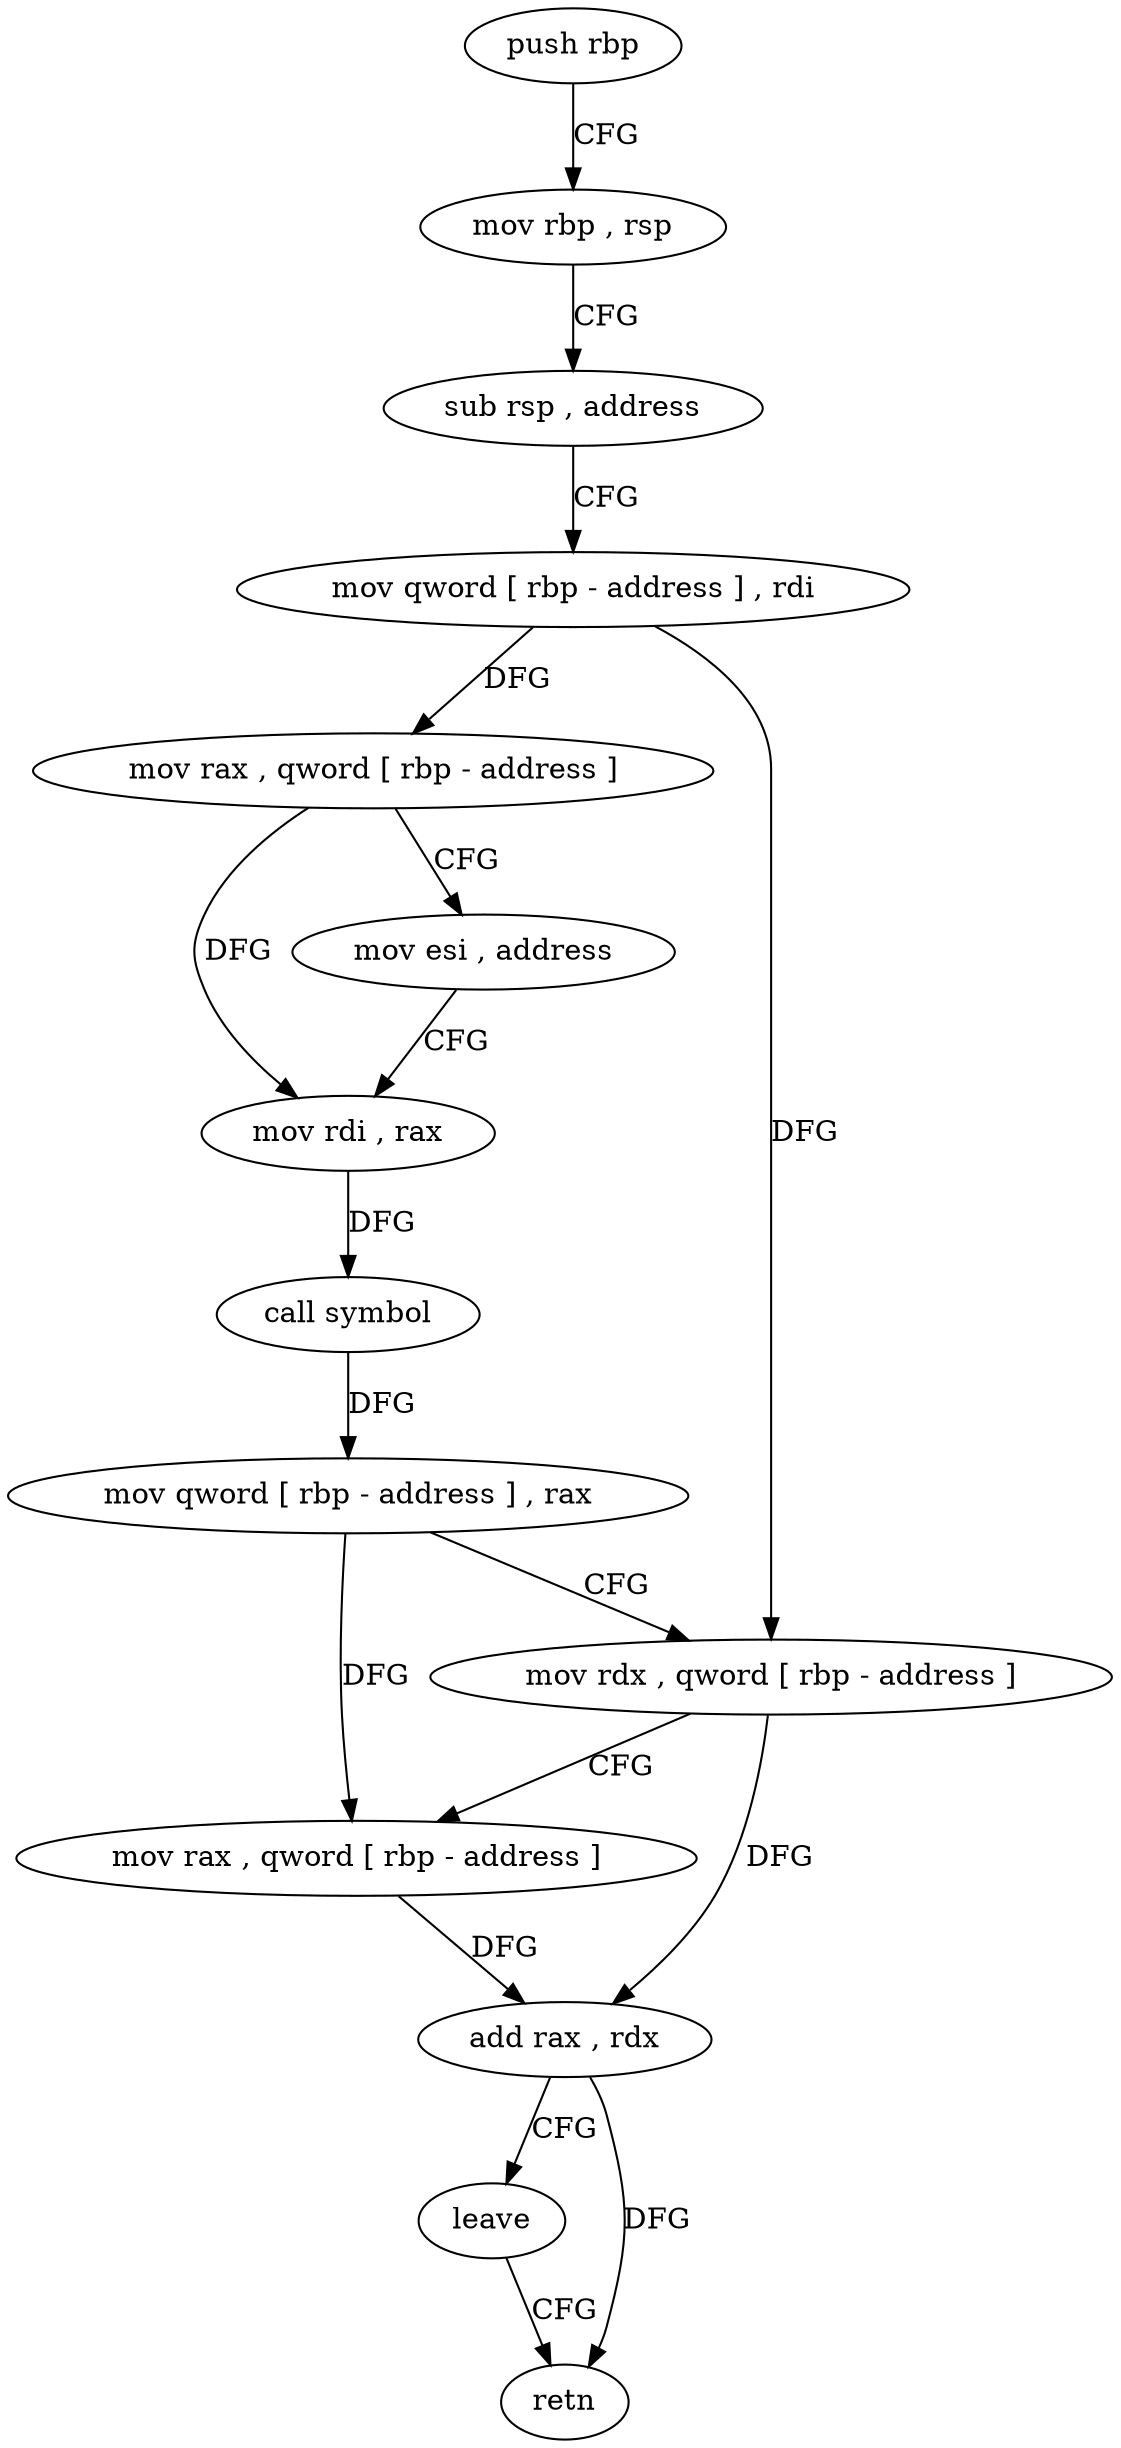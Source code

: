 digraph "func" {
"4492005" [label = "push rbp" ]
"4492006" [label = "mov rbp , rsp" ]
"4492009" [label = "sub rsp , address" ]
"4492013" [label = "mov qword [ rbp - address ] , rdi" ]
"4492017" [label = "mov rax , qword [ rbp - address ]" ]
"4492021" [label = "mov esi , address" ]
"4492026" [label = "mov rdi , rax" ]
"4492029" [label = "call symbol" ]
"4492034" [label = "mov qword [ rbp - address ] , rax" ]
"4492038" [label = "mov rdx , qword [ rbp - address ]" ]
"4492042" [label = "mov rax , qword [ rbp - address ]" ]
"4492046" [label = "add rax , rdx" ]
"4492049" [label = "leave" ]
"4492050" [label = "retn" ]
"4492005" -> "4492006" [ label = "CFG" ]
"4492006" -> "4492009" [ label = "CFG" ]
"4492009" -> "4492013" [ label = "CFG" ]
"4492013" -> "4492017" [ label = "DFG" ]
"4492013" -> "4492038" [ label = "DFG" ]
"4492017" -> "4492021" [ label = "CFG" ]
"4492017" -> "4492026" [ label = "DFG" ]
"4492021" -> "4492026" [ label = "CFG" ]
"4492026" -> "4492029" [ label = "DFG" ]
"4492029" -> "4492034" [ label = "DFG" ]
"4492034" -> "4492038" [ label = "CFG" ]
"4492034" -> "4492042" [ label = "DFG" ]
"4492038" -> "4492042" [ label = "CFG" ]
"4492038" -> "4492046" [ label = "DFG" ]
"4492042" -> "4492046" [ label = "DFG" ]
"4492046" -> "4492049" [ label = "CFG" ]
"4492046" -> "4492050" [ label = "DFG" ]
"4492049" -> "4492050" [ label = "CFG" ]
}
